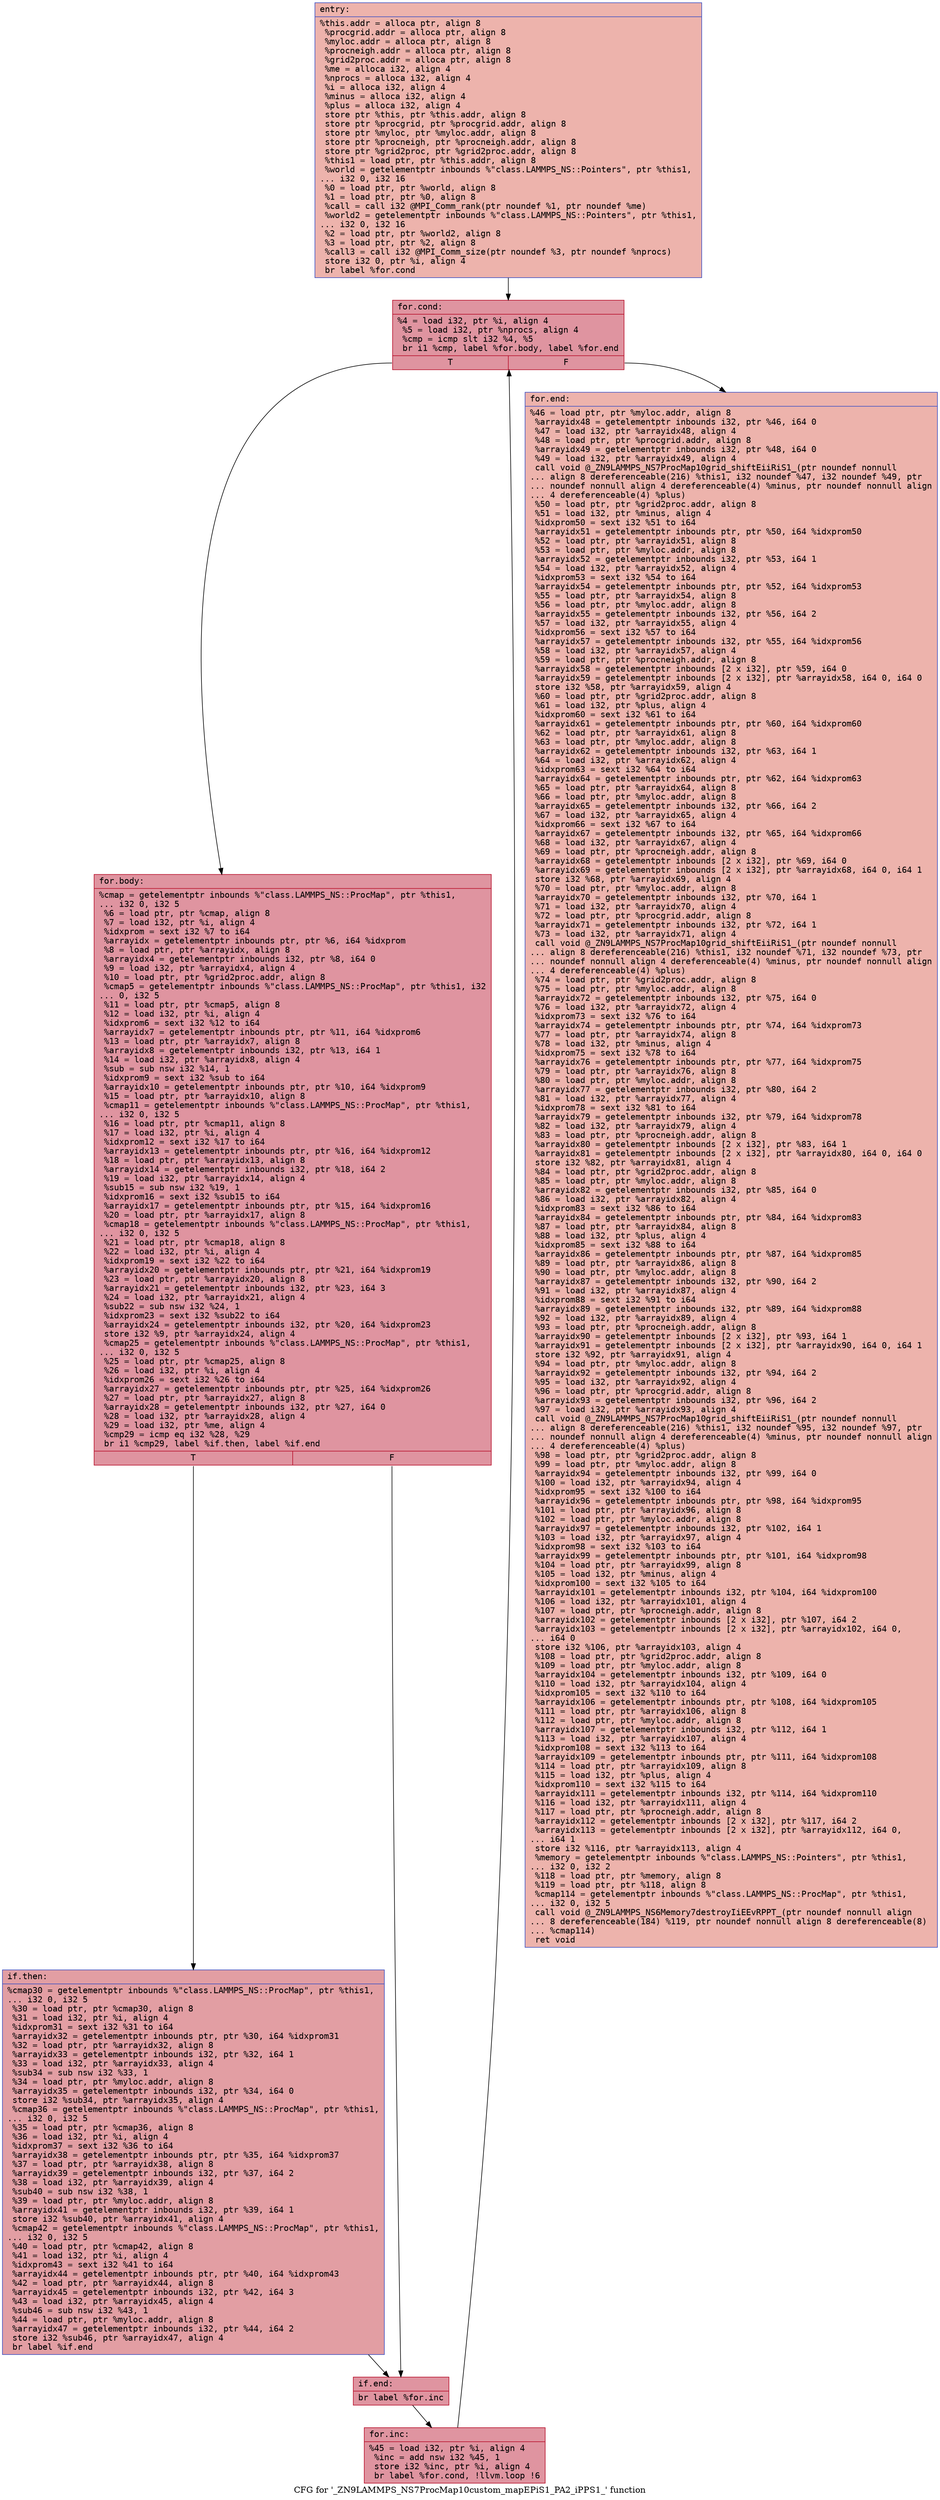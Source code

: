 digraph "CFG for '_ZN9LAMMPS_NS7ProcMap10custom_mapEPiS1_PA2_iPPS1_' function" {
	label="CFG for '_ZN9LAMMPS_NS7ProcMap10custom_mapEPiS1_PA2_iPPS1_' function";

	Node0x56099a5886a0 [shape=record,color="#3d50c3ff", style=filled, fillcolor="#d6524470" fontname="Courier",label="{entry:\l|  %this.addr = alloca ptr, align 8\l  %procgrid.addr = alloca ptr, align 8\l  %myloc.addr = alloca ptr, align 8\l  %procneigh.addr = alloca ptr, align 8\l  %grid2proc.addr = alloca ptr, align 8\l  %me = alloca i32, align 4\l  %nprocs = alloca i32, align 4\l  %i = alloca i32, align 4\l  %minus = alloca i32, align 4\l  %plus = alloca i32, align 4\l  store ptr %this, ptr %this.addr, align 8\l  store ptr %procgrid, ptr %procgrid.addr, align 8\l  store ptr %myloc, ptr %myloc.addr, align 8\l  store ptr %procneigh, ptr %procneigh.addr, align 8\l  store ptr %grid2proc, ptr %grid2proc.addr, align 8\l  %this1 = load ptr, ptr %this.addr, align 8\l  %world = getelementptr inbounds %\"class.LAMMPS_NS::Pointers\", ptr %this1,\l... i32 0, i32 16\l  %0 = load ptr, ptr %world, align 8\l  %1 = load ptr, ptr %0, align 8\l  %call = call i32 @MPI_Comm_rank(ptr noundef %1, ptr noundef %me)\l  %world2 = getelementptr inbounds %\"class.LAMMPS_NS::Pointers\", ptr %this1,\l... i32 0, i32 16\l  %2 = load ptr, ptr %world2, align 8\l  %3 = load ptr, ptr %2, align 8\l  %call3 = call i32 @MPI_Comm_size(ptr noundef %3, ptr noundef %nprocs)\l  store i32 0, ptr %i, align 4\l  br label %for.cond\l}"];
	Node0x56099a5886a0 -> Node0x56099a589fc0[tooltip="entry -> for.cond\nProbability 100.00%" ];
	Node0x56099a589fc0 [shape=record,color="#b70d28ff", style=filled, fillcolor="#b70d2870" fontname="Courier",label="{for.cond:\l|  %4 = load i32, ptr %i, align 4\l  %5 = load i32, ptr %nprocs, align 4\l  %cmp = icmp slt i32 %4, %5\l  br i1 %cmp, label %for.body, label %for.end\l|{<s0>T|<s1>F}}"];
	Node0x56099a589fc0:s0 -> Node0x56099a58a1d0[tooltip="for.cond -> for.body\nProbability 96.88%" ];
	Node0x56099a589fc0:s1 -> Node0x56099a58a250[tooltip="for.cond -> for.end\nProbability 3.12%" ];
	Node0x56099a58a1d0 [shape=record,color="#b70d28ff", style=filled, fillcolor="#b70d2870" fontname="Courier",label="{for.body:\l|  %cmap = getelementptr inbounds %\"class.LAMMPS_NS::ProcMap\", ptr %this1,\l... i32 0, i32 5\l  %6 = load ptr, ptr %cmap, align 8\l  %7 = load i32, ptr %i, align 4\l  %idxprom = sext i32 %7 to i64\l  %arrayidx = getelementptr inbounds ptr, ptr %6, i64 %idxprom\l  %8 = load ptr, ptr %arrayidx, align 8\l  %arrayidx4 = getelementptr inbounds i32, ptr %8, i64 0\l  %9 = load i32, ptr %arrayidx4, align 4\l  %10 = load ptr, ptr %grid2proc.addr, align 8\l  %cmap5 = getelementptr inbounds %\"class.LAMMPS_NS::ProcMap\", ptr %this1, i32\l... 0, i32 5\l  %11 = load ptr, ptr %cmap5, align 8\l  %12 = load i32, ptr %i, align 4\l  %idxprom6 = sext i32 %12 to i64\l  %arrayidx7 = getelementptr inbounds ptr, ptr %11, i64 %idxprom6\l  %13 = load ptr, ptr %arrayidx7, align 8\l  %arrayidx8 = getelementptr inbounds i32, ptr %13, i64 1\l  %14 = load i32, ptr %arrayidx8, align 4\l  %sub = sub nsw i32 %14, 1\l  %idxprom9 = sext i32 %sub to i64\l  %arrayidx10 = getelementptr inbounds ptr, ptr %10, i64 %idxprom9\l  %15 = load ptr, ptr %arrayidx10, align 8\l  %cmap11 = getelementptr inbounds %\"class.LAMMPS_NS::ProcMap\", ptr %this1,\l... i32 0, i32 5\l  %16 = load ptr, ptr %cmap11, align 8\l  %17 = load i32, ptr %i, align 4\l  %idxprom12 = sext i32 %17 to i64\l  %arrayidx13 = getelementptr inbounds ptr, ptr %16, i64 %idxprom12\l  %18 = load ptr, ptr %arrayidx13, align 8\l  %arrayidx14 = getelementptr inbounds i32, ptr %18, i64 2\l  %19 = load i32, ptr %arrayidx14, align 4\l  %sub15 = sub nsw i32 %19, 1\l  %idxprom16 = sext i32 %sub15 to i64\l  %arrayidx17 = getelementptr inbounds ptr, ptr %15, i64 %idxprom16\l  %20 = load ptr, ptr %arrayidx17, align 8\l  %cmap18 = getelementptr inbounds %\"class.LAMMPS_NS::ProcMap\", ptr %this1,\l... i32 0, i32 5\l  %21 = load ptr, ptr %cmap18, align 8\l  %22 = load i32, ptr %i, align 4\l  %idxprom19 = sext i32 %22 to i64\l  %arrayidx20 = getelementptr inbounds ptr, ptr %21, i64 %idxprom19\l  %23 = load ptr, ptr %arrayidx20, align 8\l  %arrayidx21 = getelementptr inbounds i32, ptr %23, i64 3\l  %24 = load i32, ptr %arrayidx21, align 4\l  %sub22 = sub nsw i32 %24, 1\l  %idxprom23 = sext i32 %sub22 to i64\l  %arrayidx24 = getelementptr inbounds i32, ptr %20, i64 %idxprom23\l  store i32 %9, ptr %arrayidx24, align 4\l  %cmap25 = getelementptr inbounds %\"class.LAMMPS_NS::ProcMap\", ptr %this1,\l... i32 0, i32 5\l  %25 = load ptr, ptr %cmap25, align 8\l  %26 = load i32, ptr %i, align 4\l  %idxprom26 = sext i32 %26 to i64\l  %arrayidx27 = getelementptr inbounds ptr, ptr %25, i64 %idxprom26\l  %27 = load ptr, ptr %arrayidx27, align 8\l  %arrayidx28 = getelementptr inbounds i32, ptr %27, i64 0\l  %28 = load i32, ptr %arrayidx28, align 4\l  %29 = load i32, ptr %me, align 4\l  %cmp29 = icmp eq i32 %28, %29\l  br i1 %cmp29, label %if.then, label %if.end\l|{<s0>T|<s1>F}}"];
	Node0x56099a58a1d0:s0 -> Node0x56099a596c80[tooltip="for.body -> if.then\nProbability 50.00%" ];
	Node0x56099a58a1d0:s1 -> Node0x56099a596cf0[tooltip="for.body -> if.end\nProbability 50.00%" ];
	Node0x56099a596c80 [shape=record,color="#3d50c3ff", style=filled, fillcolor="#be242e70" fontname="Courier",label="{if.then:\l|  %cmap30 = getelementptr inbounds %\"class.LAMMPS_NS::ProcMap\", ptr %this1,\l... i32 0, i32 5\l  %30 = load ptr, ptr %cmap30, align 8\l  %31 = load i32, ptr %i, align 4\l  %idxprom31 = sext i32 %31 to i64\l  %arrayidx32 = getelementptr inbounds ptr, ptr %30, i64 %idxprom31\l  %32 = load ptr, ptr %arrayidx32, align 8\l  %arrayidx33 = getelementptr inbounds i32, ptr %32, i64 1\l  %33 = load i32, ptr %arrayidx33, align 4\l  %sub34 = sub nsw i32 %33, 1\l  %34 = load ptr, ptr %myloc.addr, align 8\l  %arrayidx35 = getelementptr inbounds i32, ptr %34, i64 0\l  store i32 %sub34, ptr %arrayidx35, align 4\l  %cmap36 = getelementptr inbounds %\"class.LAMMPS_NS::ProcMap\", ptr %this1,\l... i32 0, i32 5\l  %35 = load ptr, ptr %cmap36, align 8\l  %36 = load i32, ptr %i, align 4\l  %idxprom37 = sext i32 %36 to i64\l  %arrayidx38 = getelementptr inbounds ptr, ptr %35, i64 %idxprom37\l  %37 = load ptr, ptr %arrayidx38, align 8\l  %arrayidx39 = getelementptr inbounds i32, ptr %37, i64 2\l  %38 = load i32, ptr %arrayidx39, align 4\l  %sub40 = sub nsw i32 %38, 1\l  %39 = load ptr, ptr %myloc.addr, align 8\l  %arrayidx41 = getelementptr inbounds i32, ptr %39, i64 1\l  store i32 %sub40, ptr %arrayidx41, align 4\l  %cmap42 = getelementptr inbounds %\"class.LAMMPS_NS::ProcMap\", ptr %this1,\l... i32 0, i32 5\l  %40 = load ptr, ptr %cmap42, align 8\l  %41 = load i32, ptr %i, align 4\l  %idxprom43 = sext i32 %41 to i64\l  %arrayidx44 = getelementptr inbounds ptr, ptr %40, i64 %idxprom43\l  %42 = load ptr, ptr %arrayidx44, align 8\l  %arrayidx45 = getelementptr inbounds i32, ptr %42, i64 3\l  %43 = load i32, ptr %arrayidx45, align 4\l  %sub46 = sub nsw i32 %43, 1\l  %44 = load ptr, ptr %myloc.addr, align 8\l  %arrayidx47 = getelementptr inbounds i32, ptr %44, i64 2\l  store i32 %sub46, ptr %arrayidx47, align 4\l  br label %if.end\l}"];
	Node0x56099a596c80 -> Node0x56099a596cf0[tooltip="if.then -> if.end\nProbability 100.00%" ];
	Node0x56099a596cf0 [shape=record,color="#b70d28ff", style=filled, fillcolor="#b70d2870" fontname="Courier",label="{if.end:\l|  br label %for.inc\l}"];
	Node0x56099a596cf0 -> Node0x56099a5985c0[tooltip="if.end -> for.inc\nProbability 100.00%" ];
	Node0x56099a5985c0 [shape=record,color="#b70d28ff", style=filled, fillcolor="#b70d2870" fontname="Courier",label="{for.inc:\l|  %45 = load i32, ptr %i, align 4\l  %inc = add nsw i32 %45, 1\l  store i32 %inc, ptr %i, align 4\l  br label %for.cond, !llvm.loop !6\l}"];
	Node0x56099a5985c0 -> Node0x56099a589fc0[tooltip="for.inc -> for.cond\nProbability 100.00%" ];
	Node0x56099a58a250 [shape=record,color="#3d50c3ff", style=filled, fillcolor="#d6524470" fontname="Courier",label="{for.end:\l|  %46 = load ptr, ptr %myloc.addr, align 8\l  %arrayidx48 = getelementptr inbounds i32, ptr %46, i64 0\l  %47 = load i32, ptr %arrayidx48, align 4\l  %48 = load ptr, ptr %procgrid.addr, align 8\l  %arrayidx49 = getelementptr inbounds i32, ptr %48, i64 0\l  %49 = load i32, ptr %arrayidx49, align 4\l  call void @_ZN9LAMMPS_NS7ProcMap10grid_shiftEiiRiS1_(ptr noundef nonnull\l... align 8 dereferenceable(216) %this1, i32 noundef %47, i32 noundef %49, ptr\l... noundef nonnull align 4 dereferenceable(4) %minus, ptr noundef nonnull align\l... 4 dereferenceable(4) %plus)\l  %50 = load ptr, ptr %grid2proc.addr, align 8\l  %51 = load i32, ptr %minus, align 4\l  %idxprom50 = sext i32 %51 to i64\l  %arrayidx51 = getelementptr inbounds ptr, ptr %50, i64 %idxprom50\l  %52 = load ptr, ptr %arrayidx51, align 8\l  %53 = load ptr, ptr %myloc.addr, align 8\l  %arrayidx52 = getelementptr inbounds i32, ptr %53, i64 1\l  %54 = load i32, ptr %arrayidx52, align 4\l  %idxprom53 = sext i32 %54 to i64\l  %arrayidx54 = getelementptr inbounds ptr, ptr %52, i64 %idxprom53\l  %55 = load ptr, ptr %arrayidx54, align 8\l  %56 = load ptr, ptr %myloc.addr, align 8\l  %arrayidx55 = getelementptr inbounds i32, ptr %56, i64 2\l  %57 = load i32, ptr %arrayidx55, align 4\l  %idxprom56 = sext i32 %57 to i64\l  %arrayidx57 = getelementptr inbounds i32, ptr %55, i64 %idxprom56\l  %58 = load i32, ptr %arrayidx57, align 4\l  %59 = load ptr, ptr %procneigh.addr, align 8\l  %arrayidx58 = getelementptr inbounds [2 x i32], ptr %59, i64 0\l  %arrayidx59 = getelementptr inbounds [2 x i32], ptr %arrayidx58, i64 0, i64 0\l  store i32 %58, ptr %arrayidx59, align 4\l  %60 = load ptr, ptr %grid2proc.addr, align 8\l  %61 = load i32, ptr %plus, align 4\l  %idxprom60 = sext i32 %61 to i64\l  %arrayidx61 = getelementptr inbounds ptr, ptr %60, i64 %idxprom60\l  %62 = load ptr, ptr %arrayidx61, align 8\l  %63 = load ptr, ptr %myloc.addr, align 8\l  %arrayidx62 = getelementptr inbounds i32, ptr %63, i64 1\l  %64 = load i32, ptr %arrayidx62, align 4\l  %idxprom63 = sext i32 %64 to i64\l  %arrayidx64 = getelementptr inbounds ptr, ptr %62, i64 %idxprom63\l  %65 = load ptr, ptr %arrayidx64, align 8\l  %66 = load ptr, ptr %myloc.addr, align 8\l  %arrayidx65 = getelementptr inbounds i32, ptr %66, i64 2\l  %67 = load i32, ptr %arrayidx65, align 4\l  %idxprom66 = sext i32 %67 to i64\l  %arrayidx67 = getelementptr inbounds i32, ptr %65, i64 %idxprom66\l  %68 = load i32, ptr %arrayidx67, align 4\l  %69 = load ptr, ptr %procneigh.addr, align 8\l  %arrayidx68 = getelementptr inbounds [2 x i32], ptr %69, i64 0\l  %arrayidx69 = getelementptr inbounds [2 x i32], ptr %arrayidx68, i64 0, i64 1\l  store i32 %68, ptr %arrayidx69, align 4\l  %70 = load ptr, ptr %myloc.addr, align 8\l  %arrayidx70 = getelementptr inbounds i32, ptr %70, i64 1\l  %71 = load i32, ptr %arrayidx70, align 4\l  %72 = load ptr, ptr %procgrid.addr, align 8\l  %arrayidx71 = getelementptr inbounds i32, ptr %72, i64 1\l  %73 = load i32, ptr %arrayidx71, align 4\l  call void @_ZN9LAMMPS_NS7ProcMap10grid_shiftEiiRiS1_(ptr noundef nonnull\l... align 8 dereferenceable(216) %this1, i32 noundef %71, i32 noundef %73, ptr\l... noundef nonnull align 4 dereferenceable(4) %minus, ptr noundef nonnull align\l... 4 dereferenceable(4) %plus)\l  %74 = load ptr, ptr %grid2proc.addr, align 8\l  %75 = load ptr, ptr %myloc.addr, align 8\l  %arrayidx72 = getelementptr inbounds i32, ptr %75, i64 0\l  %76 = load i32, ptr %arrayidx72, align 4\l  %idxprom73 = sext i32 %76 to i64\l  %arrayidx74 = getelementptr inbounds ptr, ptr %74, i64 %idxprom73\l  %77 = load ptr, ptr %arrayidx74, align 8\l  %78 = load i32, ptr %minus, align 4\l  %idxprom75 = sext i32 %78 to i64\l  %arrayidx76 = getelementptr inbounds ptr, ptr %77, i64 %idxprom75\l  %79 = load ptr, ptr %arrayidx76, align 8\l  %80 = load ptr, ptr %myloc.addr, align 8\l  %arrayidx77 = getelementptr inbounds i32, ptr %80, i64 2\l  %81 = load i32, ptr %arrayidx77, align 4\l  %idxprom78 = sext i32 %81 to i64\l  %arrayidx79 = getelementptr inbounds i32, ptr %79, i64 %idxprom78\l  %82 = load i32, ptr %arrayidx79, align 4\l  %83 = load ptr, ptr %procneigh.addr, align 8\l  %arrayidx80 = getelementptr inbounds [2 x i32], ptr %83, i64 1\l  %arrayidx81 = getelementptr inbounds [2 x i32], ptr %arrayidx80, i64 0, i64 0\l  store i32 %82, ptr %arrayidx81, align 4\l  %84 = load ptr, ptr %grid2proc.addr, align 8\l  %85 = load ptr, ptr %myloc.addr, align 8\l  %arrayidx82 = getelementptr inbounds i32, ptr %85, i64 0\l  %86 = load i32, ptr %arrayidx82, align 4\l  %idxprom83 = sext i32 %86 to i64\l  %arrayidx84 = getelementptr inbounds ptr, ptr %84, i64 %idxprom83\l  %87 = load ptr, ptr %arrayidx84, align 8\l  %88 = load i32, ptr %plus, align 4\l  %idxprom85 = sext i32 %88 to i64\l  %arrayidx86 = getelementptr inbounds ptr, ptr %87, i64 %idxprom85\l  %89 = load ptr, ptr %arrayidx86, align 8\l  %90 = load ptr, ptr %myloc.addr, align 8\l  %arrayidx87 = getelementptr inbounds i32, ptr %90, i64 2\l  %91 = load i32, ptr %arrayidx87, align 4\l  %idxprom88 = sext i32 %91 to i64\l  %arrayidx89 = getelementptr inbounds i32, ptr %89, i64 %idxprom88\l  %92 = load i32, ptr %arrayidx89, align 4\l  %93 = load ptr, ptr %procneigh.addr, align 8\l  %arrayidx90 = getelementptr inbounds [2 x i32], ptr %93, i64 1\l  %arrayidx91 = getelementptr inbounds [2 x i32], ptr %arrayidx90, i64 0, i64 1\l  store i32 %92, ptr %arrayidx91, align 4\l  %94 = load ptr, ptr %myloc.addr, align 8\l  %arrayidx92 = getelementptr inbounds i32, ptr %94, i64 2\l  %95 = load i32, ptr %arrayidx92, align 4\l  %96 = load ptr, ptr %procgrid.addr, align 8\l  %arrayidx93 = getelementptr inbounds i32, ptr %96, i64 2\l  %97 = load i32, ptr %arrayidx93, align 4\l  call void @_ZN9LAMMPS_NS7ProcMap10grid_shiftEiiRiS1_(ptr noundef nonnull\l... align 8 dereferenceable(216) %this1, i32 noundef %95, i32 noundef %97, ptr\l... noundef nonnull align 4 dereferenceable(4) %minus, ptr noundef nonnull align\l... 4 dereferenceable(4) %plus)\l  %98 = load ptr, ptr %grid2proc.addr, align 8\l  %99 = load ptr, ptr %myloc.addr, align 8\l  %arrayidx94 = getelementptr inbounds i32, ptr %99, i64 0\l  %100 = load i32, ptr %arrayidx94, align 4\l  %idxprom95 = sext i32 %100 to i64\l  %arrayidx96 = getelementptr inbounds ptr, ptr %98, i64 %idxprom95\l  %101 = load ptr, ptr %arrayidx96, align 8\l  %102 = load ptr, ptr %myloc.addr, align 8\l  %arrayidx97 = getelementptr inbounds i32, ptr %102, i64 1\l  %103 = load i32, ptr %arrayidx97, align 4\l  %idxprom98 = sext i32 %103 to i64\l  %arrayidx99 = getelementptr inbounds ptr, ptr %101, i64 %idxprom98\l  %104 = load ptr, ptr %arrayidx99, align 8\l  %105 = load i32, ptr %minus, align 4\l  %idxprom100 = sext i32 %105 to i64\l  %arrayidx101 = getelementptr inbounds i32, ptr %104, i64 %idxprom100\l  %106 = load i32, ptr %arrayidx101, align 4\l  %107 = load ptr, ptr %procneigh.addr, align 8\l  %arrayidx102 = getelementptr inbounds [2 x i32], ptr %107, i64 2\l  %arrayidx103 = getelementptr inbounds [2 x i32], ptr %arrayidx102, i64 0,\l... i64 0\l  store i32 %106, ptr %arrayidx103, align 4\l  %108 = load ptr, ptr %grid2proc.addr, align 8\l  %109 = load ptr, ptr %myloc.addr, align 8\l  %arrayidx104 = getelementptr inbounds i32, ptr %109, i64 0\l  %110 = load i32, ptr %arrayidx104, align 4\l  %idxprom105 = sext i32 %110 to i64\l  %arrayidx106 = getelementptr inbounds ptr, ptr %108, i64 %idxprom105\l  %111 = load ptr, ptr %arrayidx106, align 8\l  %112 = load ptr, ptr %myloc.addr, align 8\l  %arrayidx107 = getelementptr inbounds i32, ptr %112, i64 1\l  %113 = load i32, ptr %arrayidx107, align 4\l  %idxprom108 = sext i32 %113 to i64\l  %arrayidx109 = getelementptr inbounds ptr, ptr %111, i64 %idxprom108\l  %114 = load ptr, ptr %arrayidx109, align 8\l  %115 = load i32, ptr %plus, align 4\l  %idxprom110 = sext i32 %115 to i64\l  %arrayidx111 = getelementptr inbounds i32, ptr %114, i64 %idxprom110\l  %116 = load i32, ptr %arrayidx111, align 4\l  %117 = load ptr, ptr %procneigh.addr, align 8\l  %arrayidx112 = getelementptr inbounds [2 x i32], ptr %117, i64 2\l  %arrayidx113 = getelementptr inbounds [2 x i32], ptr %arrayidx112, i64 0,\l... i64 1\l  store i32 %116, ptr %arrayidx113, align 4\l  %memory = getelementptr inbounds %\"class.LAMMPS_NS::Pointers\", ptr %this1,\l... i32 0, i32 2\l  %118 = load ptr, ptr %memory, align 8\l  %119 = load ptr, ptr %118, align 8\l  %cmap114 = getelementptr inbounds %\"class.LAMMPS_NS::ProcMap\", ptr %this1,\l... i32 0, i32 5\l  call void @_ZN9LAMMPS_NS6Memory7destroyIiEEvRPPT_(ptr noundef nonnull align\l... 8 dereferenceable(184) %119, ptr noundef nonnull align 8 dereferenceable(8)\l... %cmap114)\l  ret void\l}"];
}
